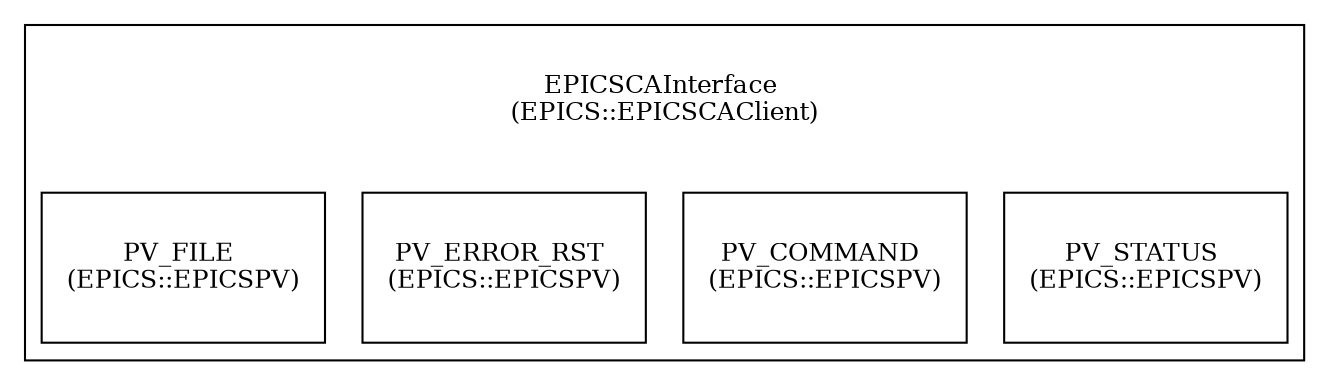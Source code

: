 digraph G {
bgcolor=white
subgraph cluster_EPICSCAInterface {
label=<<TABLE border="0" cellborder="0"><TR><TD width="60" height="60"><font point-size="12">EPICSCAInterface <BR/>(EPICS::EPICSCAClient)</font></TD></TR></TABLE>>
EPICSCAInterfacePV_STATUS [shape=record, style=filled, fillcolor=white, color=black,label=<<TABLE border="0" cellborder="0"><TR><TD width="60" height="60"><font point-size="12">PV_STATUS <BR/>(EPICS::EPICSPV)</font></TD></TR></TABLE>>]
EPICSCAInterfacePV_COMMAND [shape=record, style=filled, fillcolor=white, color=black,label=<<TABLE border="0" cellborder="0"><TR><TD width="60" height="60"><font point-size="12">PV_COMMAND <BR/>(EPICS::EPICSPV)</font></TD></TR></TABLE>>]
EPICSCAInterfacePV_ERROR_RST [shape=record, style=filled, fillcolor=white, color=black,label=<<TABLE border="0" cellborder="0"><TR><TD width="60" height="60"><font point-size="12">PV_ERROR_RST <BR/>(EPICS::EPICSPV)</font></TD></TR></TABLE>>]
EPICSCAInterfacePV_FILE [shape=record, style=filled, fillcolor=white, color=black,label=<<TABLE border="0" cellborder="0"><TR><TD width="60" height="60"><font point-size="12">PV_FILE <BR/>(EPICS::EPICSPV)</font></TD></TR></TABLE>>]
}
}
